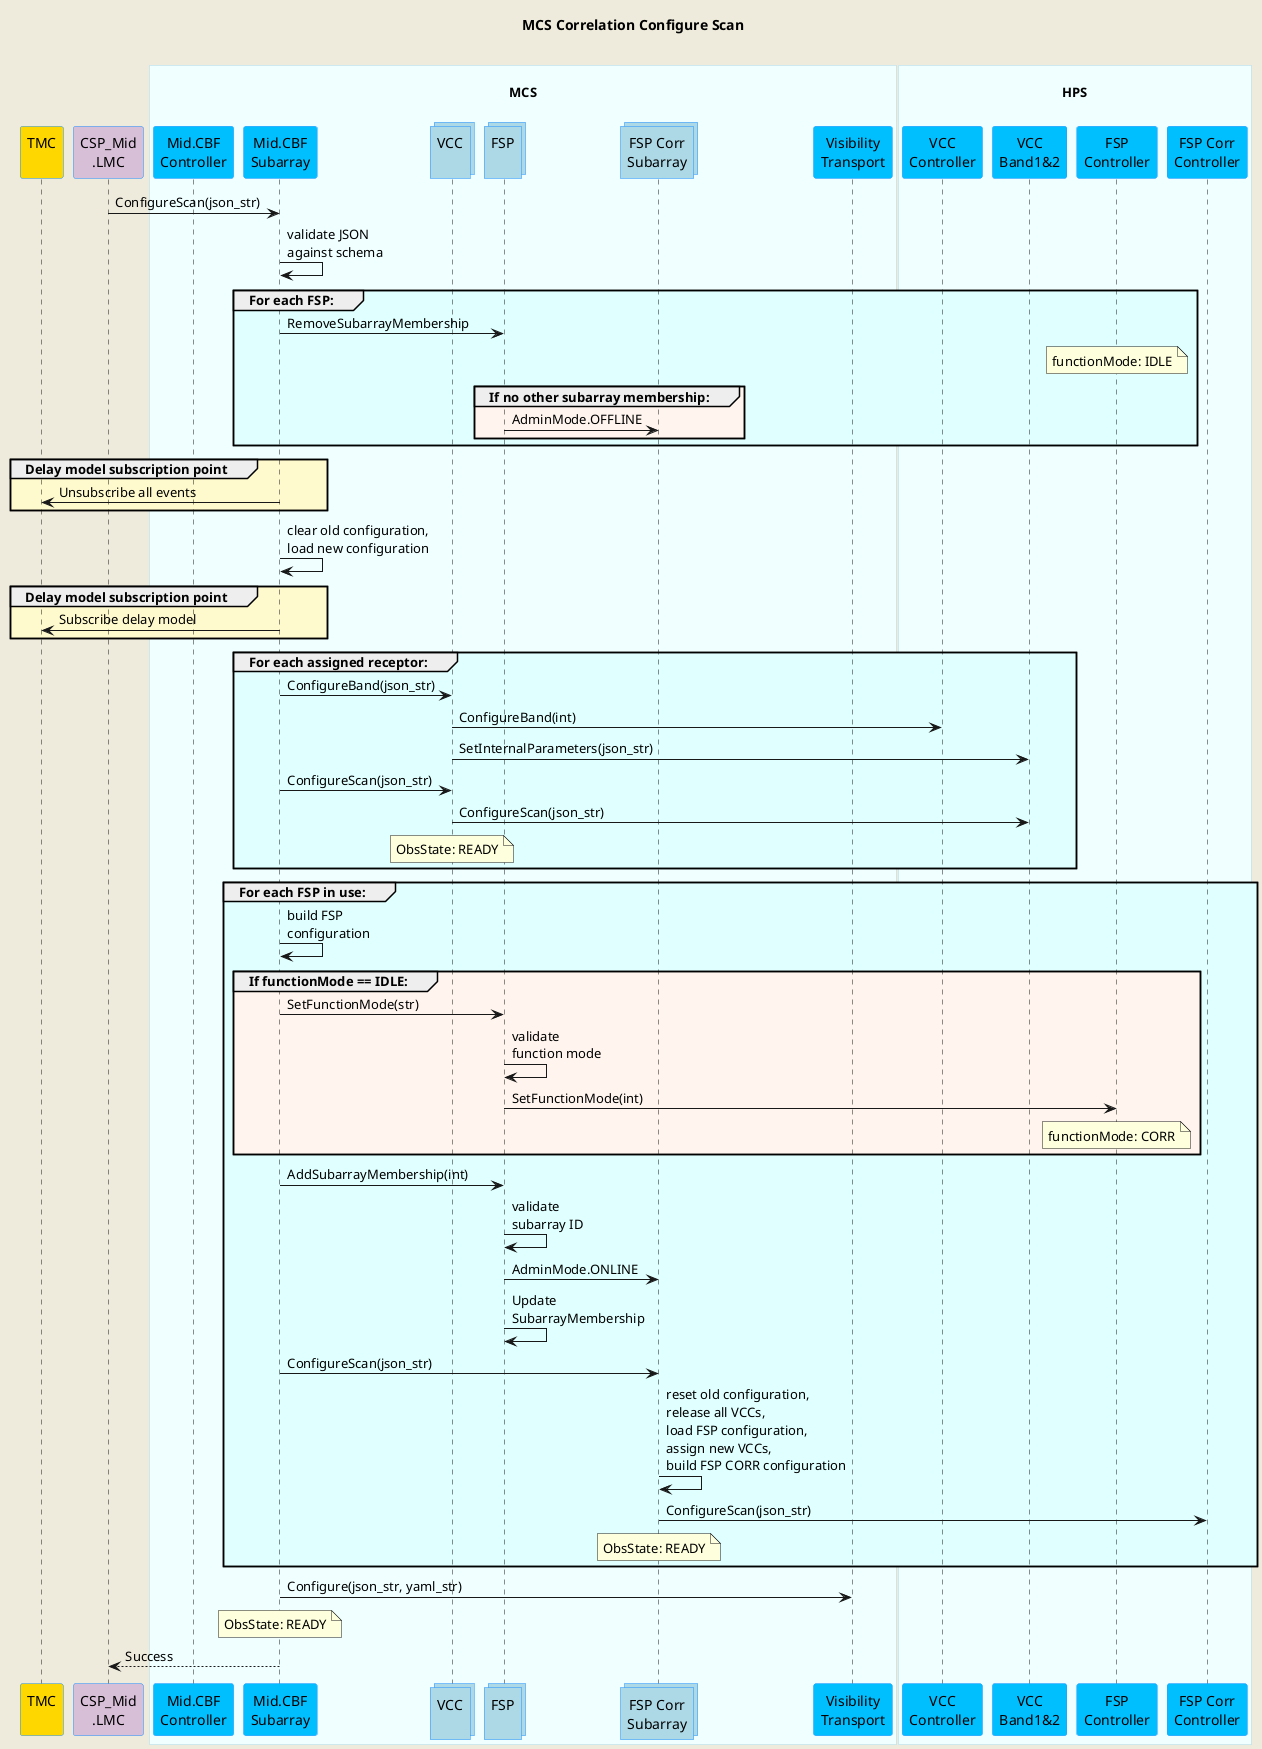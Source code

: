 @startuml
'https://plantuml.com/sequence-diagram

skinparam backgroundColor #EEEBDC
skinparam sequence {
    ParticipantBorderColor DodgerBlue
    ParticipantBackgroundColor DeepSkyBlue
    ActorBorderColor DarkGreen
    ActorBackgroundColor Green
    BoxBorderColor LightBlue
    BoxBackgroundColor #F0FFFF
}
skinparam collections {
    BackGroundColor LightBlue
    BorderColor DodgerBlue
}

title MCS Correlation Configure Scan\n

participant "TMC\n" as tmc #Gold
participant "CSP_Mid\n.LMC" as lmc #Thistle
box "\nMCS\n"
    participant "Mid.CBF\nController" as controller
    participant "Mid.CBF\nSubarray" as subarray
    collections "VCC\n" as vcc
    collections "FSP\n" as fsp
    collections "FSP Corr\nSubarray" as fspcorr
    participant "Visibility\nTransport" as vis_trans
end box
box "\nHPS\n" 
    participant "VCC\nController" as vcc_cont
    participant "VCC\nBand1&2" as vcc_band
    participant "FSP\nController" as fsp_cont
    participant "FSP Corr\nController" as fspcorr_cont
end box

lmc         -> subarray     : ConfigureScan(json_str)
subarray    -> subarray     : validate JSON\nagainst schema

group #LightCyan For each FSP:
    subarray    -> fsp          : RemoveSubarrayMembership
    note over fsp_cont          : functionMode: IDLE
    group #SeaShell If no other subarray membership:
      fsp       ->  fspcorr     : AdminMode.OFFLINE
    end group
end group

group #LemonChiffon Delay model subscription point
    subarray    -> tmc          : Unsubscribe all events
end group

subarray    -> subarray     : clear old configuration,\nload new configuration

group #LemonChiffon Delay model subscription point
    subarray    -> tmc          : Subscribe delay model
end group

group #LightCyan For each assigned receptor:
    subarray    -> vcc          : ConfigureBand(json_str)
    vcc         -> vcc_cont     : ConfigureBand(int)
    vcc         -> vcc_band     : SetInternalParameters(json_str)
    subarray    -> vcc          : ConfigureScan(json_str)
    vcc         -> vcc_band     : ConfigureScan(json_str)
    note over vcc               : ObsState: READY
end group

group #LightCyan For each FSP in use:
    subarray    -> subarray     : build FSP\nconfiguration

    group #SeaShell If functionMode == IDLE:
        subarray    -> fsp          : SetFunctionMode(str)
        fsp         -> fsp          : validate\nfunction mode
        fsp         -> fsp_cont     : SetFunctionMode(int)
        note over fsp_cont          : functionMode: CORR    
    end group

    subarray    -> fsp          : AddSubarrayMembership(int)
    fsp         -> fsp          : validate\nsubarray ID
    fsp         -> fspcorr      : AdminMode.ONLINE
    fsp         -> fsp          : Update\nSubarrayMembership

    subarray    -> fspcorr      : ConfigureScan(json_str)
    fspcorr     -> fspcorr      : reset old configuration,\nrelease all VCCs,\nload FSP configuration,\nassign new VCCs,\nbuild FSP CORR configuration
    fspcorr     -> fspcorr_cont : ConfigureScan(json_str)
    note over fspcorr           : ObsState: READY
end group

subarray    -> vis_trans    : Configure(json_str, yaml_str)

note over subarray          : ObsState: READY
lmc        <-- subarray     : Success

@enduml